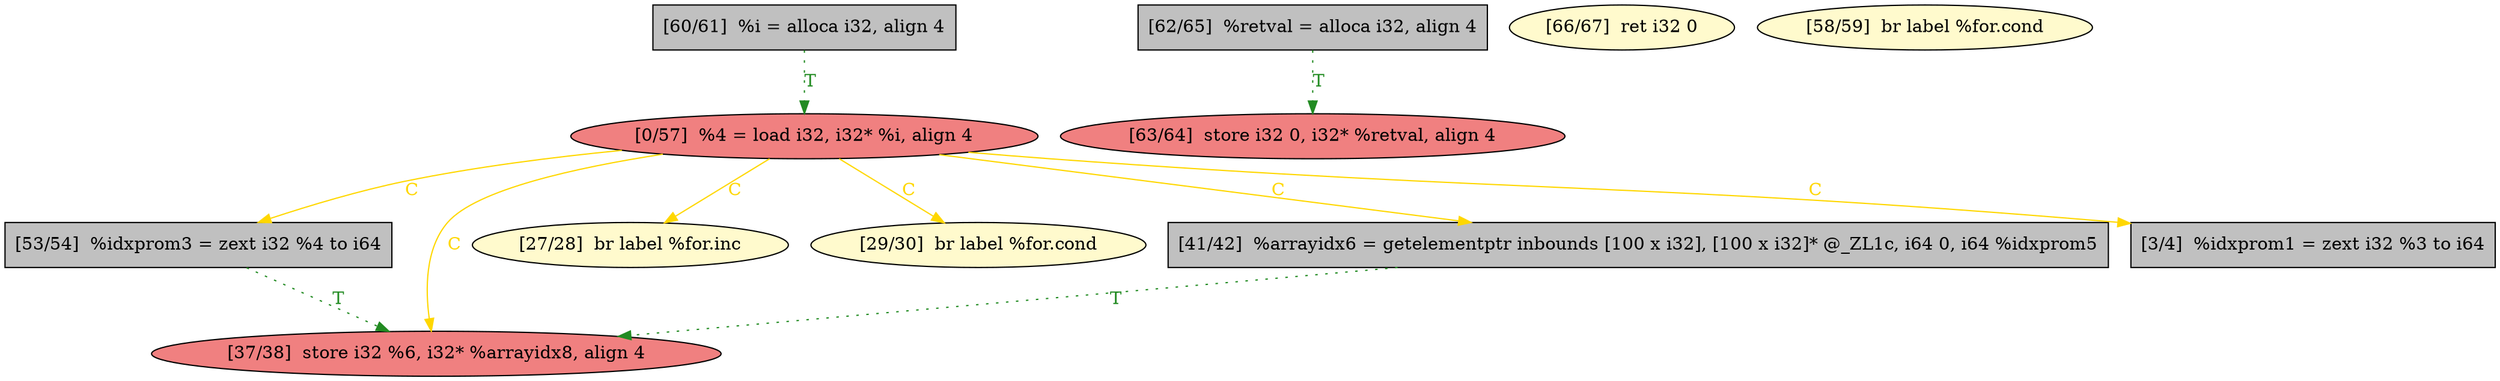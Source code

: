 
digraph G {


node79 [fillcolor=grey,label="[53/54]  %idxprom3 = zext i32 %4 to i64",shape=rectangle,style=filled ]
node78 [fillcolor=lightcoral,label="[37/38]  store i32 %6, i32* %arrayidx8, align 4",shape=ellipse,style=filled ]
node77 [fillcolor=grey,label="[62/65]  %retval = alloca i32, align 4",shape=rectangle,style=filled ]
node75 [fillcolor=lemonchiffon,label="[27/28]  br label %for.inc",shape=ellipse,style=filled ]
node74 [fillcolor=lemonchiffon,label="[29/30]  br label %for.cond",shape=ellipse,style=filled ]
node76 [fillcolor=grey,label="[41/42]  %arrayidx6 = getelementptr inbounds [100 x i32], [100 x i32]* @_ZL1c, i64 0, i64 %idxprom5",shape=rectangle,style=filled ]
node69 [fillcolor=grey,label="[60/61]  %i = alloca i32, align 4",shape=rectangle,style=filled ]
node73 [fillcolor=lemonchiffon,label="[66/67]  ret i32 0",shape=ellipse,style=filled ]
node68 [fillcolor=lemonchiffon,label="[58/59]  br label %for.cond",shape=ellipse,style=filled ]
node70 [fillcolor=grey,label="[3/4]  %idxprom1 = zext i32 %3 to i64",shape=rectangle,style=filled ]
node71 [fillcolor=lightcoral,label="[63/64]  store i32 0, i32* %retval, align 4",shape=ellipse,style=filled ]
node72 [fillcolor=lightcoral,label="[0/57]  %4 = load i32, i32* %i, align 4",shape=ellipse,style=filled ]

node72->node74 [color=gold,label="C",fontcolor=gold ]
node77->node71 [style=dotted,color=forestgreen,label="T",penwidth=1.0,fontcolor=forestgreen ]
node76->node78 [style=dotted,color=forestgreen,label="T",penwidth=1.0,fontcolor=forestgreen ]
node72->node79 [color=gold,label="C",fontcolor=gold ]
node69->node72 [style=dotted,color=forestgreen,label="T",penwidth=1.0,fontcolor=forestgreen ]
node72->node78 [color=gold,label="C",fontcolor=gold ]
node72->node70 [color=gold,label="C",fontcolor=gold ]
node72->node75 [color=gold,label="C",fontcolor=gold ]
node79->node78 [style=dotted,color=forestgreen,label="T",penwidth=1.0,fontcolor=forestgreen ]
node72->node76 [color=gold,label="C",fontcolor=gold ]


}
